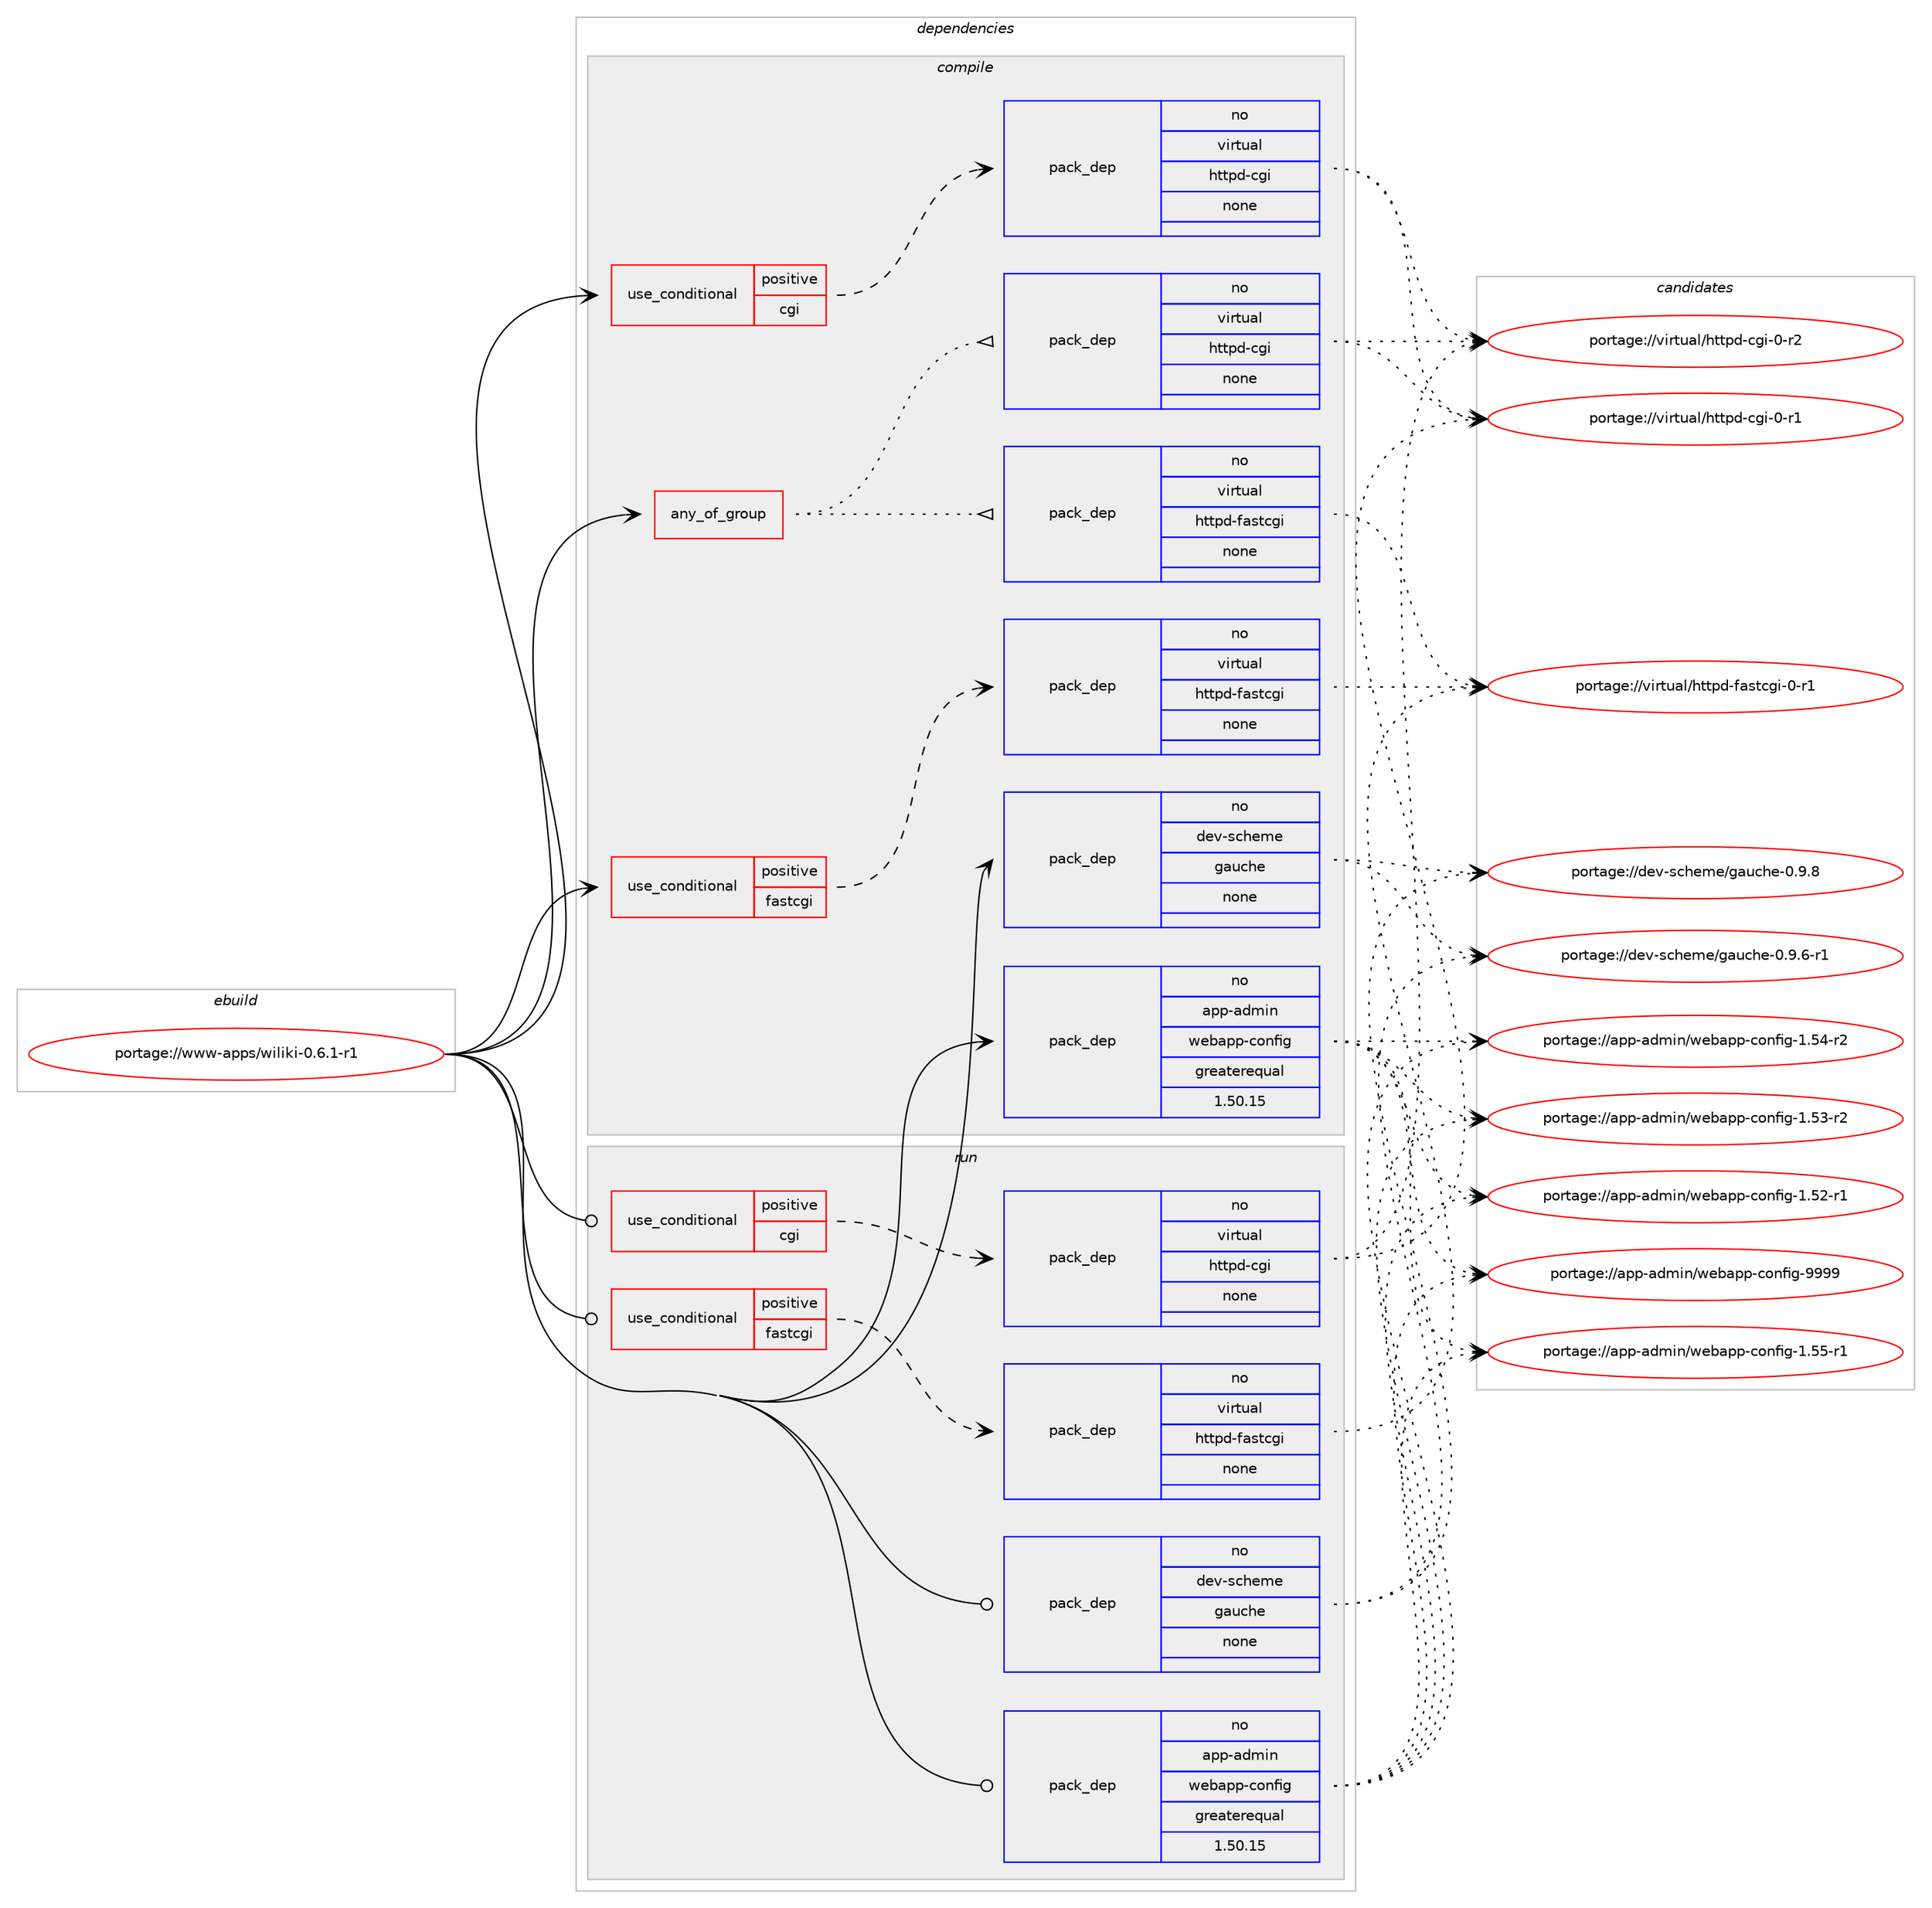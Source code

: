 digraph prolog {

# *************
# Graph options
# *************

newrank=true;
concentrate=true;
compound=true;
graph [rankdir=LR,fontname=Helvetica,fontsize=10,ranksep=1.5];#, ranksep=2.5, nodesep=0.2];
edge  [arrowhead=vee];
node  [fontname=Helvetica,fontsize=10];

# **********
# The ebuild
# **********

subgraph cluster_leftcol {
color=gray;
rank=same;
label=<<i>ebuild</i>>;
id [label="portage://www-apps/wiliki-0.6.1-r1", color=red, width=4, href="../www-apps/wiliki-0.6.1-r1.svg"];
}

# ****************
# The dependencies
# ****************

subgraph cluster_midcol {
color=gray;
label=<<i>dependencies</i>>;
subgraph cluster_compile {
fillcolor="#eeeeee";
style=filled;
label=<<i>compile</i>>;
subgraph any525 {
dependency29314 [label=<<TABLE BORDER="0" CELLBORDER="1" CELLSPACING="0" CELLPADDING="4"><TR><TD CELLPADDING="10">any_of_group</TD></TR></TABLE>>, shape=none, color=red];subgraph pack23543 {
dependency29315 [label=<<TABLE BORDER="0" CELLBORDER="1" CELLSPACING="0" CELLPADDING="4" WIDTH="220"><TR><TD ROWSPAN="6" CELLPADDING="30">pack_dep</TD></TR><TR><TD WIDTH="110">no</TD></TR><TR><TD>virtual</TD></TR><TR><TD>httpd-cgi</TD></TR><TR><TD>none</TD></TR><TR><TD></TD></TR></TABLE>>, shape=none, color=blue];
}
dependency29314:e -> dependency29315:w [weight=20,style="dotted",arrowhead="oinv"];
subgraph pack23544 {
dependency29316 [label=<<TABLE BORDER="0" CELLBORDER="1" CELLSPACING="0" CELLPADDING="4" WIDTH="220"><TR><TD ROWSPAN="6" CELLPADDING="30">pack_dep</TD></TR><TR><TD WIDTH="110">no</TD></TR><TR><TD>virtual</TD></TR><TR><TD>httpd-fastcgi</TD></TR><TR><TD>none</TD></TR><TR><TD></TD></TR></TABLE>>, shape=none, color=blue];
}
dependency29314:e -> dependency29316:w [weight=20,style="dotted",arrowhead="oinv"];
}
id:e -> dependency29314:w [weight=20,style="solid",arrowhead="vee"];
subgraph cond5211 {
dependency29317 [label=<<TABLE BORDER="0" CELLBORDER="1" CELLSPACING="0" CELLPADDING="4"><TR><TD ROWSPAN="3" CELLPADDING="10">use_conditional</TD></TR><TR><TD>positive</TD></TR><TR><TD>cgi</TD></TR></TABLE>>, shape=none, color=red];
subgraph pack23545 {
dependency29318 [label=<<TABLE BORDER="0" CELLBORDER="1" CELLSPACING="0" CELLPADDING="4" WIDTH="220"><TR><TD ROWSPAN="6" CELLPADDING="30">pack_dep</TD></TR><TR><TD WIDTH="110">no</TD></TR><TR><TD>virtual</TD></TR><TR><TD>httpd-cgi</TD></TR><TR><TD>none</TD></TR><TR><TD></TD></TR></TABLE>>, shape=none, color=blue];
}
dependency29317:e -> dependency29318:w [weight=20,style="dashed",arrowhead="vee"];
}
id:e -> dependency29317:w [weight=20,style="solid",arrowhead="vee"];
subgraph cond5212 {
dependency29319 [label=<<TABLE BORDER="0" CELLBORDER="1" CELLSPACING="0" CELLPADDING="4"><TR><TD ROWSPAN="3" CELLPADDING="10">use_conditional</TD></TR><TR><TD>positive</TD></TR><TR><TD>fastcgi</TD></TR></TABLE>>, shape=none, color=red];
subgraph pack23546 {
dependency29320 [label=<<TABLE BORDER="0" CELLBORDER="1" CELLSPACING="0" CELLPADDING="4" WIDTH="220"><TR><TD ROWSPAN="6" CELLPADDING="30">pack_dep</TD></TR><TR><TD WIDTH="110">no</TD></TR><TR><TD>virtual</TD></TR><TR><TD>httpd-fastcgi</TD></TR><TR><TD>none</TD></TR><TR><TD></TD></TR></TABLE>>, shape=none, color=blue];
}
dependency29319:e -> dependency29320:w [weight=20,style="dashed",arrowhead="vee"];
}
id:e -> dependency29319:w [weight=20,style="solid",arrowhead="vee"];
subgraph pack23547 {
dependency29321 [label=<<TABLE BORDER="0" CELLBORDER="1" CELLSPACING="0" CELLPADDING="4" WIDTH="220"><TR><TD ROWSPAN="6" CELLPADDING="30">pack_dep</TD></TR><TR><TD WIDTH="110">no</TD></TR><TR><TD>app-admin</TD></TR><TR><TD>webapp-config</TD></TR><TR><TD>greaterequal</TD></TR><TR><TD>1.50.15</TD></TR></TABLE>>, shape=none, color=blue];
}
id:e -> dependency29321:w [weight=20,style="solid",arrowhead="vee"];
subgraph pack23548 {
dependency29322 [label=<<TABLE BORDER="0" CELLBORDER="1" CELLSPACING="0" CELLPADDING="4" WIDTH="220"><TR><TD ROWSPAN="6" CELLPADDING="30">pack_dep</TD></TR><TR><TD WIDTH="110">no</TD></TR><TR><TD>dev-scheme</TD></TR><TR><TD>gauche</TD></TR><TR><TD>none</TD></TR><TR><TD></TD></TR></TABLE>>, shape=none, color=blue];
}
id:e -> dependency29322:w [weight=20,style="solid",arrowhead="vee"];
}
subgraph cluster_compileandrun {
fillcolor="#eeeeee";
style=filled;
label=<<i>compile and run</i>>;
}
subgraph cluster_run {
fillcolor="#eeeeee";
style=filled;
label=<<i>run</i>>;
subgraph cond5213 {
dependency29323 [label=<<TABLE BORDER="0" CELLBORDER="1" CELLSPACING="0" CELLPADDING="4"><TR><TD ROWSPAN="3" CELLPADDING="10">use_conditional</TD></TR><TR><TD>positive</TD></TR><TR><TD>cgi</TD></TR></TABLE>>, shape=none, color=red];
subgraph pack23549 {
dependency29324 [label=<<TABLE BORDER="0" CELLBORDER="1" CELLSPACING="0" CELLPADDING="4" WIDTH="220"><TR><TD ROWSPAN="6" CELLPADDING="30">pack_dep</TD></TR><TR><TD WIDTH="110">no</TD></TR><TR><TD>virtual</TD></TR><TR><TD>httpd-cgi</TD></TR><TR><TD>none</TD></TR><TR><TD></TD></TR></TABLE>>, shape=none, color=blue];
}
dependency29323:e -> dependency29324:w [weight=20,style="dashed",arrowhead="vee"];
}
id:e -> dependency29323:w [weight=20,style="solid",arrowhead="odot"];
subgraph cond5214 {
dependency29325 [label=<<TABLE BORDER="0" CELLBORDER="1" CELLSPACING="0" CELLPADDING="4"><TR><TD ROWSPAN="3" CELLPADDING="10">use_conditional</TD></TR><TR><TD>positive</TD></TR><TR><TD>fastcgi</TD></TR></TABLE>>, shape=none, color=red];
subgraph pack23550 {
dependency29326 [label=<<TABLE BORDER="0" CELLBORDER="1" CELLSPACING="0" CELLPADDING="4" WIDTH="220"><TR><TD ROWSPAN="6" CELLPADDING="30">pack_dep</TD></TR><TR><TD WIDTH="110">no</TD></TR><TR><TD>virtual</TD></TR><TR><TD>httpd-fastcgi</TD></TR><TR><TD>none</TD></TR><TR><TD></TD></TR></TABLE>>, shape=none, color=blue];
}
dependency29325:e -> dependency29326:w [weight=20,style="dashed",arrowhead="vee"];
}
id:e -> dependency29325:w [weight=20,style="solid",arrowhead="odot"];
subgraph pack23551 {
dependency29327 [label=<<TABLE BORDER="0" CELLBORDER="1" CELLSPACING="0" CELLPADDING="4" WIDTH="220"><TR><TD ROWSPAN="6" CELLPADDING="30">pack_dep</TD></TR><TR><TD WIDTH="110">no</TD></TR><TR><TD>app-admin</TD></TR><TR><TD>webapp-config</TD></TR><TR><TD>greaterequal</TD></TR><TR><TD>1.50.15</TD></TR></TABLE>>, shape=none, color=blue];
}
id:e -> dependency29327:w [weight=20,style="solid",arrowhead="odot"];
subgraph pack23552 {
dependency29328 [label=<<TABLE BORDER="0" CELLBORDER="1" CELLSPACING="0" CELLPADDING="4" WIDTH="220"><TR><TD ROWSPAN="6" CELLPADDING="30">pack_dep</TD></TR><TR><TD WIDTH="110">no</TD></TR><TR><TD>dev-scheme</TD></TR><TR><TD>gauche</TD></TR><TR><TD>none</TD></TR><TR><TD></TD></TR></TABLE>>, shape=none, color=blue];
}
id:e -> dependency29328:w [weight=20,style="solid",arrowhead="odot"];
}
}

# **************
# The candidates
# **************

subgraph cluster_choices {
rank=same;
color=gray;
label=<<i>candidates</i>>;

subgraph choice23543 {
color=black;
nodesep=1;
choice1181051141161179710847104116116112100459910310545484511450 [label="portage://virtual/httpd-cgi-0-r2", color=red, width=4,href="../virtual/httpd-cgi-0-r2.svg"];
choice1181051141161179710847104116116112100459910310545484511449 [label="portage://virtual/httpd-cgi-0-r1", color=red, width=4,href="../virtual/httpd-cgi-0-r1.svg"];
dependency29315:e -> choice1181051141161179710847104116116112100459910310545484511450:w [style=dotted,weight="100"];
dependency29315:e -> choice1181051141161179710847104116116112100459910310545484511449:w [style=dotted,weight="100"];
}
subgraph choice23544 {
color=black;
nodesep=1;
choice118105114116117971084710411611611210045102971151169910310545484511449 [label="portage://virtual/httpd-fastcgi-0-r1", color=red, width=4,href="../virtual/httpd-fastcgi-0-r1.svg"];
dependency29316:e -> choice118105114116117971084710411611611210045102971151169910310545484511449:w [style=dotted,weight="100"];
}
subgraph choice23545 {
color=black;
nodesep=1;
choice1181051141161179710847104116116112100459910310545484511450 [label="portage://virtual/httpd-cgi-0-r2", color=red, width=4,href="../virtual/httpd-cgi-0-r2.svg"];
choice1181051141161179710847104116116112100459910310545484511449 [label="portage://virtual/httpd-cgi-0-r1", color=red, width=4,href="../virtual/httpd-cgi-0-r1.svg"];
dependency29318:e -> choice1181051141161179710847104116116112100459910310545484511450:w [style=dotted,weight="100"];
dependency29318:e -> choice1181051141161179710847104116116112100459910310545484511449:w [style=dotted,weight="100"];
}
subgraph choice23546 {
color=black;
nodesep=1;
choice118105114116117971084710411611611210045102971151169910310545484511449 [label="portage://virtual/httpd-fastcgi-0-r1", color=red, width=4,href="../virtual/httpd-fastcgi-0-r1.svg"];
dependency29320:e -> choice118105114116117971084710411611611210045102971151169910310545484511449:w [style=dotted,weight="100"];
}
subgraph choice23547 {
color=black;
nodesep=1;
choice97112112459710010910511047119101989711211245991111101021051034557575757 [label="portage://app-admin/webapp-config-9999", color=red, width=4,href="../app-admin/webapp-config-9999.svg"];
choice971121124597100109105110471191019897112112459911111010210510345494653534511449 [label="portage://app-admin/webapp-config-1.55-r1", color=red, width=4,href="../app-admin/webapp-config-1.55-r1.svg"];
choice971121124597100109105110471191019897112112459911111010210510345494653524511450 [label="portage://app-admin/webapp-config-1.54-r2", color=red, width=4,href="../app-admin/webapp-config-1.54-r2.svg"];
choice971121124597100109105110471191019897112112459911111010210510345494653514511450 [label="portage://app-admin/webapp-config-1.53-r2", color=red, width=4,href="../app-admin/webapp-config-1.53-r2.svg"];
choice971121124597100109105110471191019897112112459911111010210510345494653504511449 [label="portage://app-admin/webapp-config-1.52-r1", color=red, width=4,href="../app-admin/webapp-config-1.52-r1.svg"];
dependency29321:e -> choice97112112459710010910511047119101989711211245991111101021051034557575757:w [style=dotted,weight="100"];
dependency29321:e -> choice971121124597100109105110471191019897112112459911111010210510345494653534511449:w [style=dotted,weight="100"];
dependency29321:e -> choice971121124597100109105110471191019897112112459911111010210510345494653524511450:w [style=dotted,weight="100"];
dependency29321:e -> choice971121124597100109105110471191019897112112459911111010210510345494653514511450:w [style=dotted,weight="100"];
dependency29321:e -> choice971121124597100109105110471191019897112112459911111010210510345494653504511449:w [style=dotted,weight="100"];
}
subgraph choice23548 {
color=black;
nodesep=1;
choice1001011184511599104101109101471039711799104101454846574656 [label="portage://dev-scheme/gauche-0.9.8", color=red, width=4,href="../dev-scheme/gauche-0.9.8.svg"];
choice10010111845115991041011091014710397117991041014548465746544511449 [label="portage://dev-scheme/gauche-0.9.6-r1", color=red, width=4,href="../dev-scheme/gauche-0.9.6-r1.svg"];
dependency29322:e -> choice1001011184511599104101109101471039711799104101454846574656:w [style=dotted,weight="100"];
dependency29322:e -> choice10010111845115991041011091014710397117991041014548465746544511449:w [style=dotted,weight="100"];
}
subgraph choice23549 {
color=black;
nodesep=1;
choice1181051141161179710847104116116112100459910310545484511450 [label="portage://virtual/httpd-cgi-0-r2", color=red, width=4,href="../virtual/httpd-cgi-0-r2.svg"];
choice1181051141161179710847104116116112100459910310545484511449 [label="portage://virtual/httpd-cgi-0-r1", color=red, width=4,href="../virtual/httpd-cgi-0-r1.svg"];
dependency29324:e -> choice1181051141161179710847104116116112100459910310545484511450:w [style=dotted,weight="100"];
dependency29324:e -> choice1181051141161179710847104116116112100459910310545484511449:w [style=dotted,weight="100"];
}
subgraph choice23550 {
color=black;
nodesep=1;
choice118105114116117971084710411611611210045102971151169910310545484511449 [label="portage://virtual/httpd-fastcgi-0-r1", color=red, width=4,href="../virtual/httpd-fastcgi-0-r1.svg"];
dependency29326:e -> choice118105114116117971084710411611611210045102971151169910310545484511449:w [style=dotted,weight="100"];
}
subgraph choice23551 {
color=black;
nodesep=1;
choice97112112459710010910511047119101989711211245991111101021051034557575757 [label="portage://app-admin/webapp-config-9999", color=red, width=4,href="../app-admin/webapp-config-9999.svg"];
choice971121124597100109105110471191019897112112459911111010210510345494653534511449 [label="portage://app-admin/webapp-config-1.55-r1", color=red, width=4,href="../app-admin/webapp-config-1.55-r1.svg"];
choice971121124597100109105110471191019897112112459911111010210510345494653524511450 [label="portage://app-admin/webapp-config-1.54-r2", color=red, width=4,href="../app-admin/webapp-config-1.54-r2.svg"];
choice971121124597100109105110471191019897112112459911111010210510345494653514511450 [label="portage://app-admin/webapp-config-1.53-r2", color=red, width=4,href="../app-admin/webapp-config-1.53-r2.svg"];
choice971121124597100109105110471191019897112112459911111010210510345494653504511449 [label="portage://app-admin/webapp-config-1.52-r1", color=red, width=4,href="../app-admin/webapp-config-1.52-r1.svg"];
dependency29327:e -> choice97112112459710010910511047119101989711211245991111101021051034557575757:w [style=dotted,weight="100"];
dependency29327:e -> choice971121124597100109105110471191019897112112459911111010210510345494653534511449:w [style=dotted,weight="100"];
dependency29327:e -> choice971121124597100109105110471191019897112112459911111010210510345494653524511450:w [style=dotted,weight="100"];
dependency29327:e -> choice971121124597100109105110471191019897112112459911111010210510345494653514511450:w [style=dotted,weight="100"];
dependency29327:e -> choice971121124597100109105110471191019897112112459911111010210510345494653504511449:w [style=dotted,weight="100"];
}
subgraph choice23552 {
color=black;
nodesep=1;
choice1001011184511599104101109101471039711799104101454846574656 [label="portage://dev-scheme/gauche-0.9.8", color=red, width=4,href="../dev-scheme/gauche-0.9.8.svg"];
choice10010111845115991041011091014710397117991041014548465746544511449 [label="portage://dev-scheme/gauche-0.9.6-r1", color=red, width=4,href="../dev-scheme/gauche-0.9.6-r1.svg"];
dependency29328:e -> choice1001011184511599104101109101471039711799104101454846574656:w [style=dotted,weight="100"];
dependency29328:e -> choice10010111845115991041011091014710397117991041014548465746544511449:w [style=dotted,weight="100"];
}
}

}
